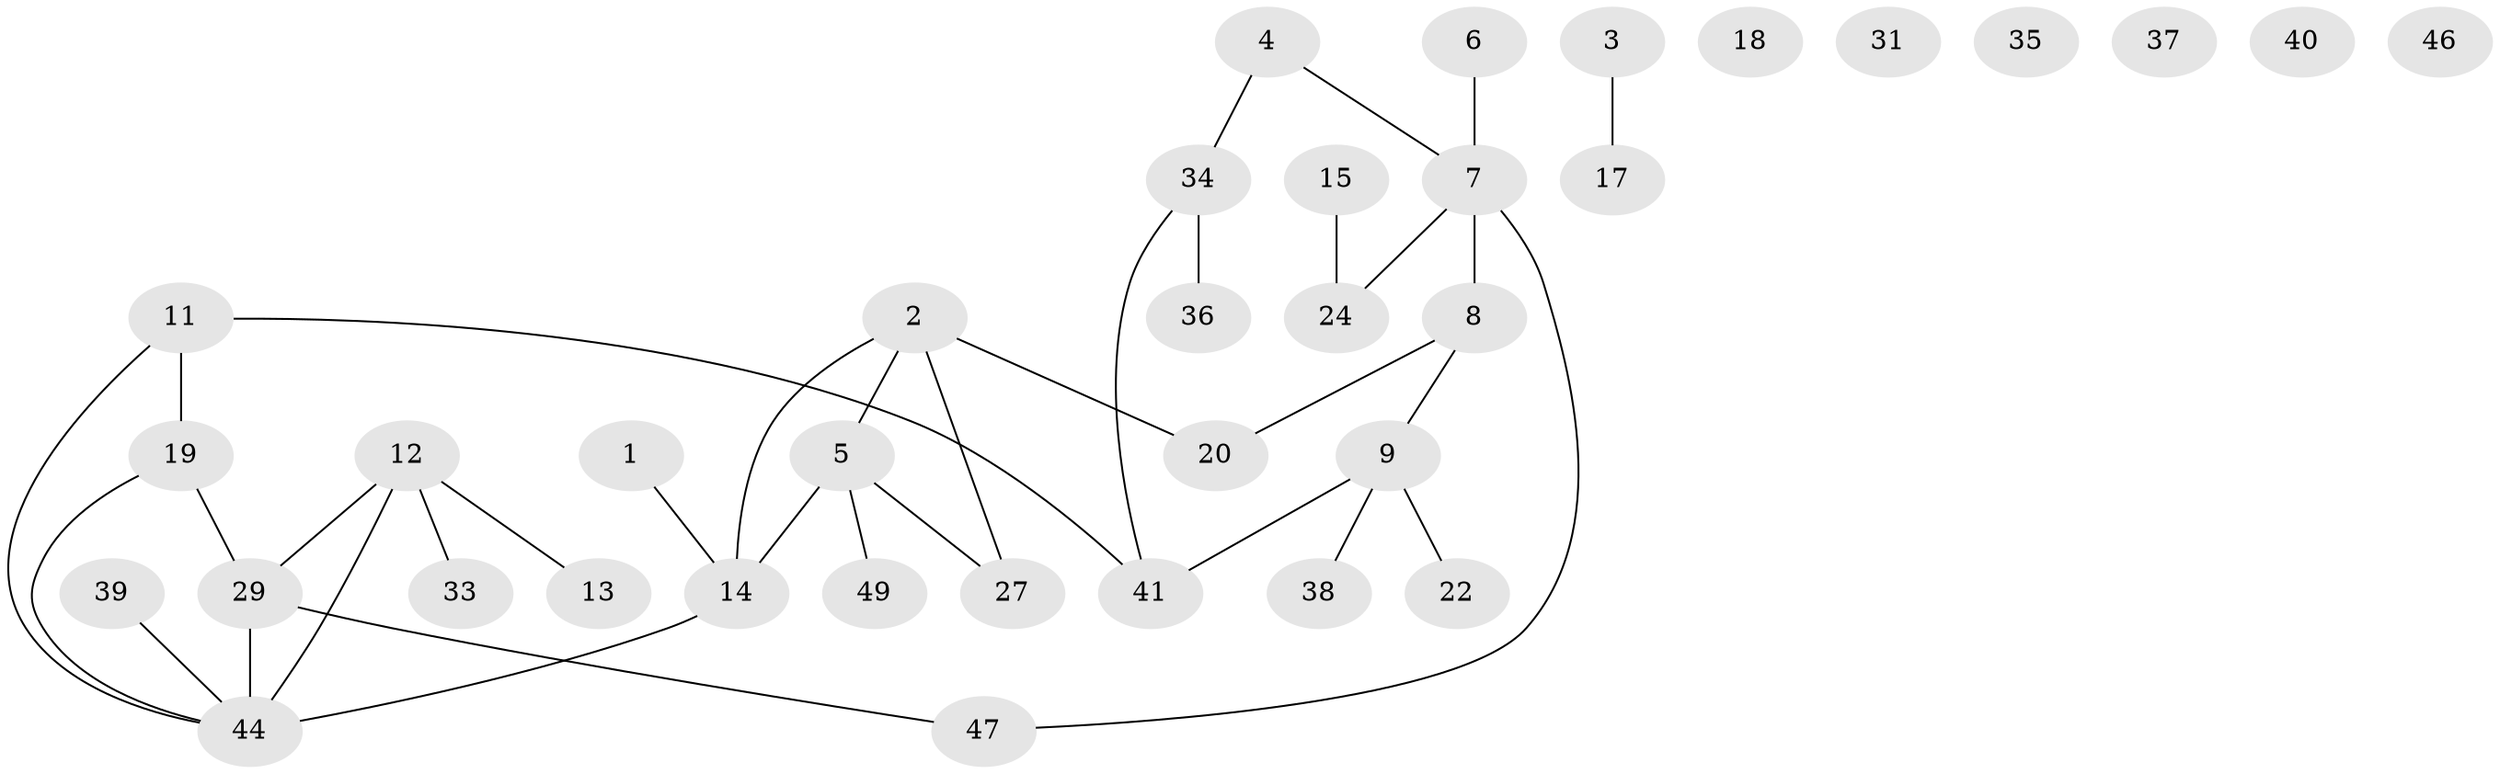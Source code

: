 // Generated by graph-tools (version 1.1) at 2025/23/03/03/25 07:23:27]
// undirected, 36 vertices, 36 edges
graph export_dot {
graph [start="1"]
  node [color=gray90,style=filled];
  1;
  2 [super="+26"];
  3;
  4 [super="+42"];
  5 [super="+32"];
  6;
  7 [super="+10"];
  8 [super="+52"];
  9 [super="+45"];
  11 [super="+25"];
  12 [super="+16"];
  13;
  14 [super="+21"];
  15 [super="+51"];
  17 [super="+30"];
  18;
  19 [super="+23"];
  20 [super="+28"];
  22;
  24;
  27;
  29 [super="+55"];
  31;
  33;
  34 [super="+50"];
  35;
  36;
  37 [super="+54"];
  38;
  39;
  40;
  41 [super="+43"];
  44 [super="+53"];
  46 [super="+48"];
  47;
  49;
  1 -- 14;
  2 -- 27;
  2 -- 5;
  2 -- 20;
  2 -- 14;
  3 -- 17;
  4 -- 7;
  4 -- 34;
  5 -- 27;
  5 -- 49;
  5 -- 14;
  6 -- 7;
  7 -- 47;
  7 -- 24;
  7 -- 8;
  8 -- 20;
  8 -- 9;
  9 -- 22;
  9 -- 38;
  9 -- 41;
  11 -- 44;
  11 -- 19;
  11 -- 41;
  12 -- 13;
  12 -- 29;
  12 -- 33;
  12 -- 44;
  14 -- 44;
  15 -- 24;
  19 -- 29;
  19 -- 44;
  29 -- 47;
  29 -- 44 [weight=2];
  34 -- 36;
  34 -- 41;
  39 -- 44;
}
